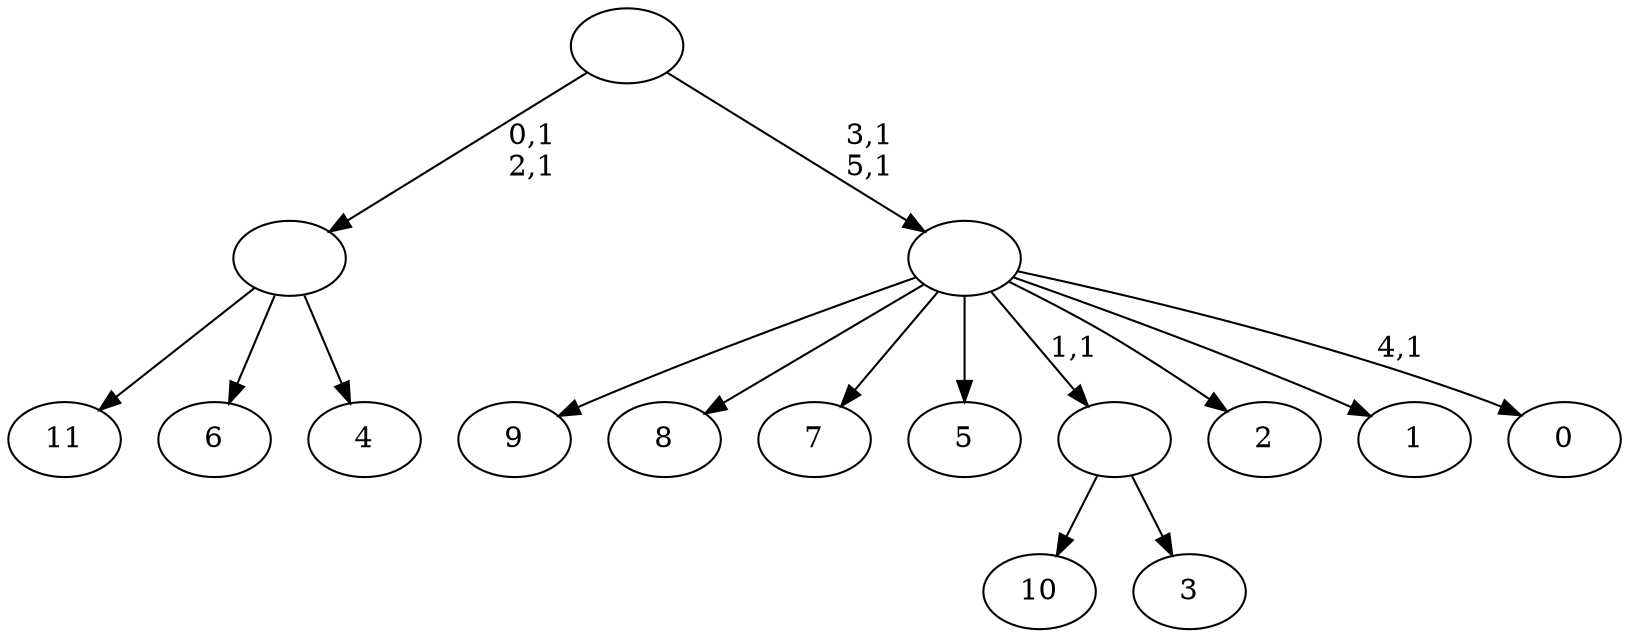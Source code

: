 digraph T {
	18 [label="11"]
	17 [label="10"]
	16 [label="9"]
	15 [label="8"]
	14 [label="7"]
	13 [label="6"]
	12 [label="5"]
	11 [label="4"]
	10 [label=""]
	8 [label="3"]
	7 [label=""]
	6 [label="2"]
	5 [label="1"]
	4 [label="0"]
	2 [label=""]
	0 [label=""]
	10 -> 18 [label=""]
	10 -> 13 [label=""]
	10 -> 11 [label=""]
	7 -> 17 [label=""]
	7 -> 8 [label=""]
	2 -> 4 [label="4,1"]
	2 -> 16 [label=""]
	2 -> 15 [label=""]
	2 -> 14 [label=""]
	2 -> 12 [label=""]
	2 -> 7 [label="1,1"]
	2 -> 6 [label=""]
	2 -> 5 [label=""]
	0 -> 2 [label="3,1\n5,1"]
	0 -> 10 [label="0,1\n2,1"]
}
